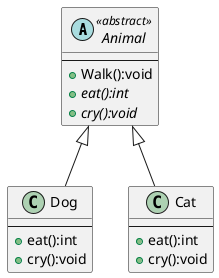 @startuml 図3-5抽象化
Abstract class Animal <<abstract>>{
---
+ Walk():void
+ {abstract} eat():int
+ {abstract} cry():void
}
class Dog {
---
+ eat():int
+ cry():void
}
class Cat {
---
+ eat():int
+ cry():void
}
Animal <|-down- Dog
Animal <|-down- Cat

@enduml